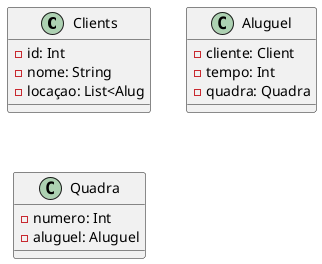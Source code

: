 @startuml ginasio
class Clients {
  - id: Int
  - nome: String
  - locaçao: List<Alug
}

class Aluguel {
  - cliente: Client
  - tempo: Int
  - quadra: Quadra
}

class Quadra {
  - numero: Int
  - aluguel: Aluguel
}
@enduml